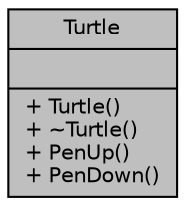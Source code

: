 digraph "Turtle"
{
  edge [fontname="Helvetica",fontsize="10",labelfontname="Helvetica",labelfontsize="10"];
  node [fontname="Helvetica",fontsize="10",shape=record];
  Node2 [label="{Turtle\n||+ Turtle()\l+ ~Turtle()\l+ PenUp()\l+ PenDown()\l}",height=0.2,width=0.4,color="black", fillcolor="grey75", style="filled", fontcolor="black"];
}
